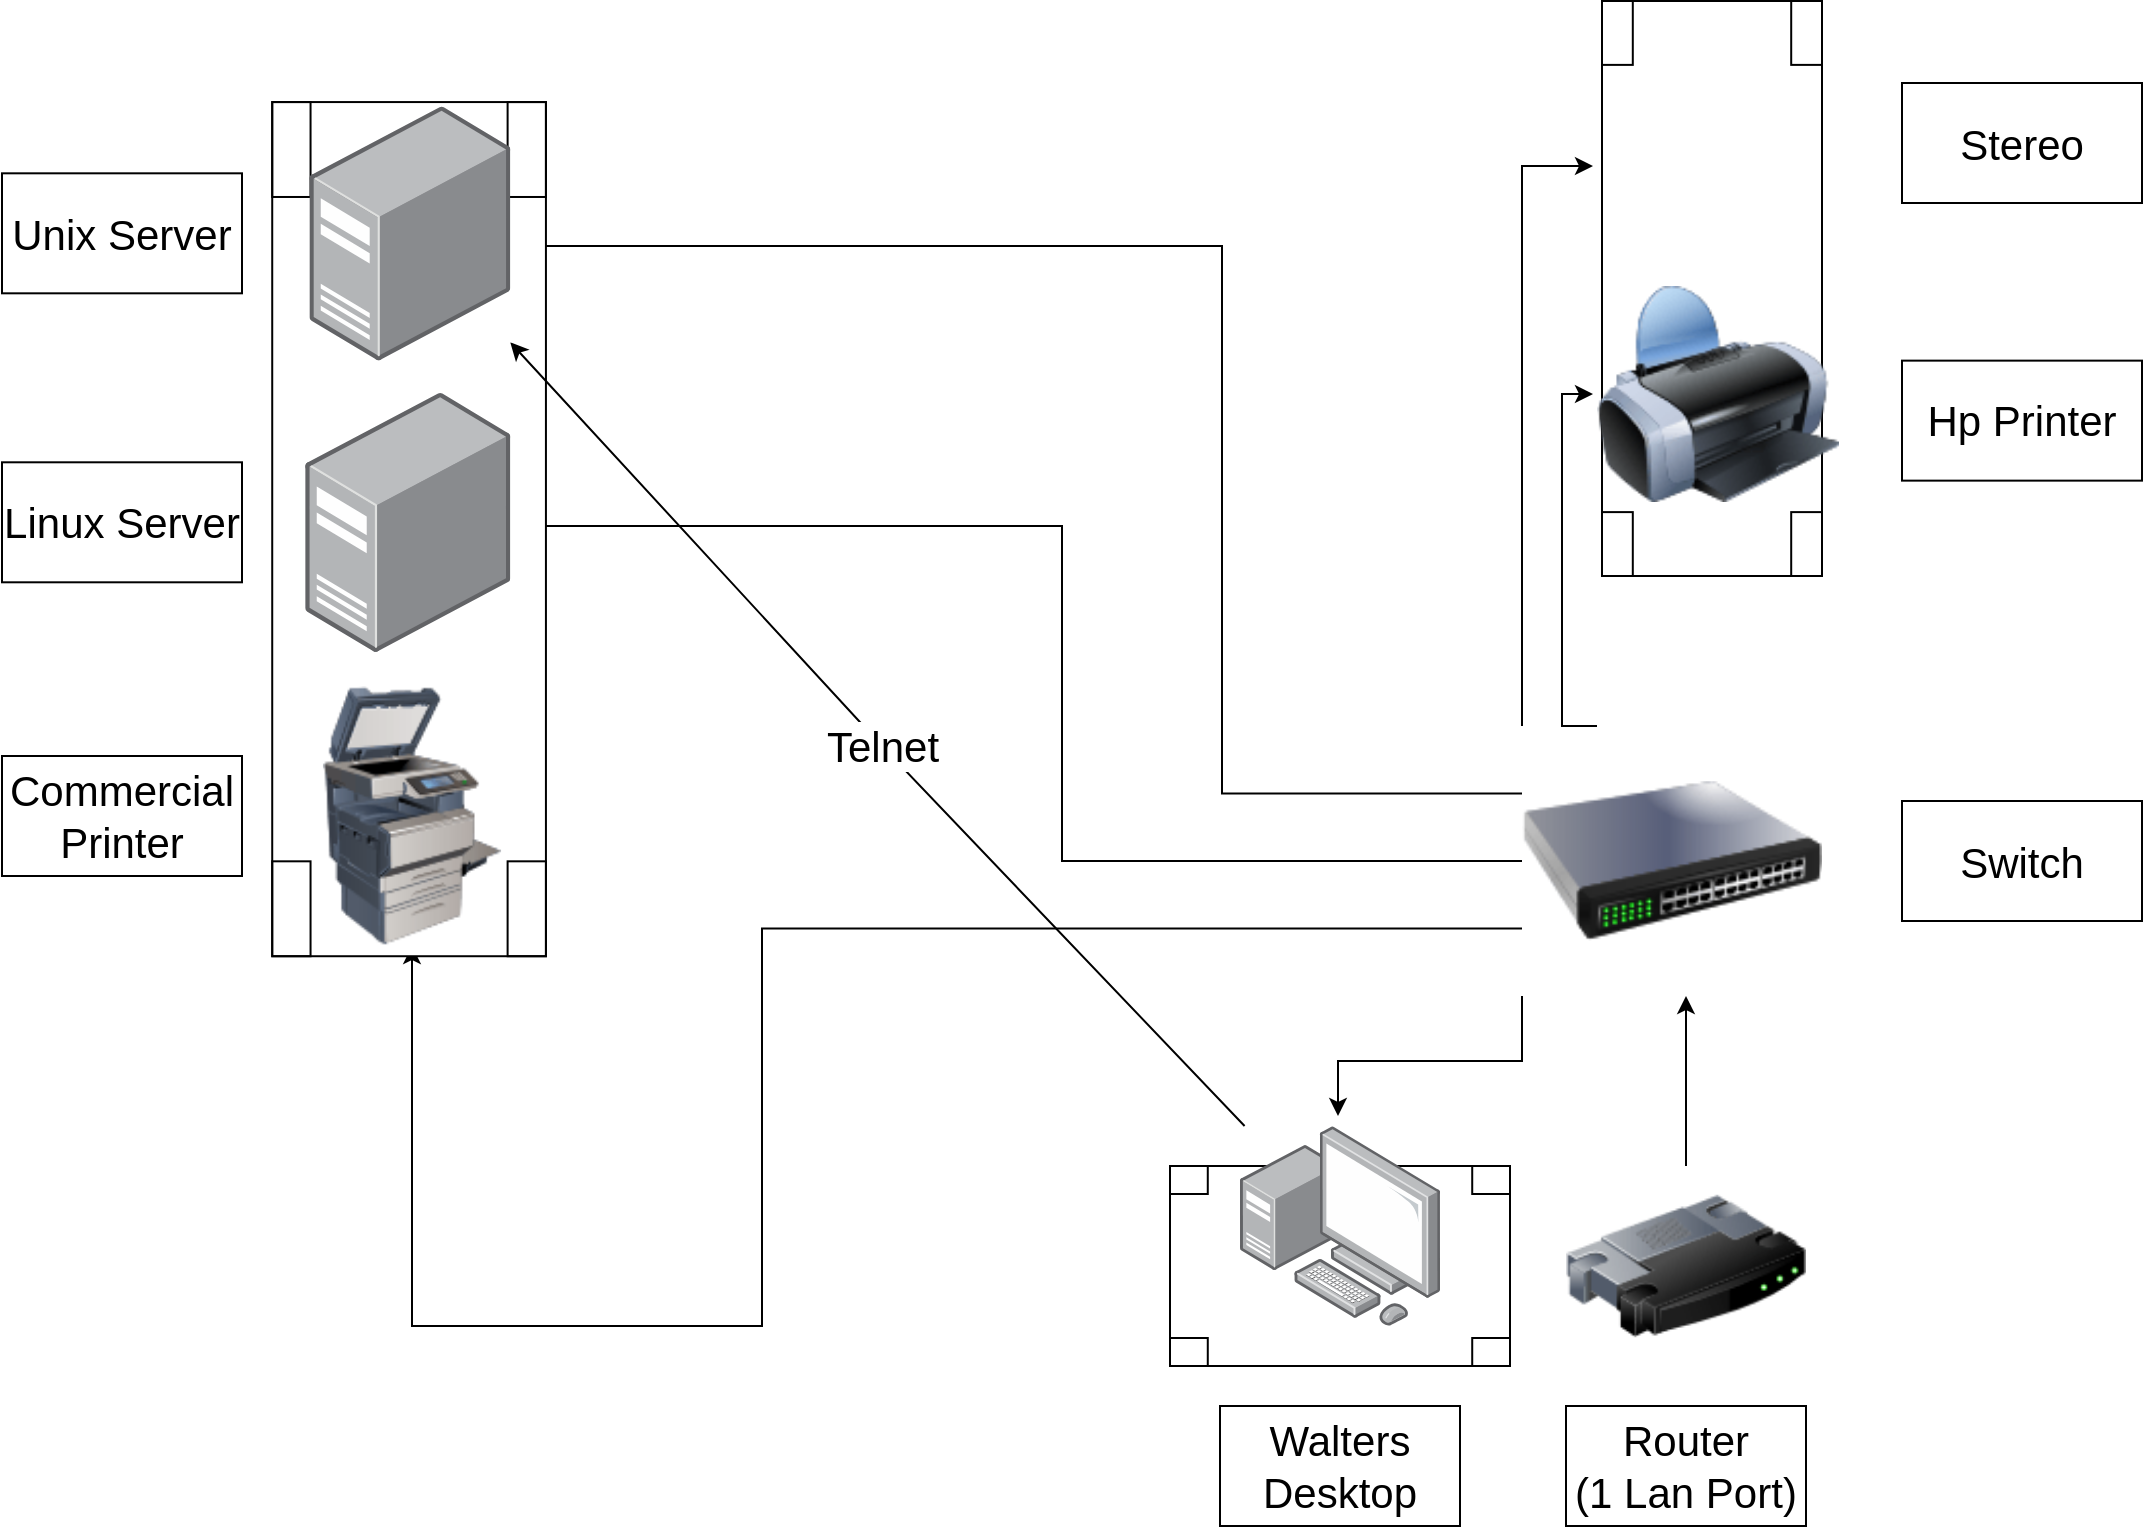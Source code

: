 <mxfile version="20.3.0" type="github">
  <diagram id="JYpKnm3hOoByf-iaP71F" name="Page-1">
    <mxGraphModel dx="2889" dy="729" grid="1" gridSize="10" guides="1" tooltips="1" connect="1" arrows="1" fold="1" page="1" pageScale="1" pageWidth="827" pageHeight="1169" math="0" shadow="0">
      <root>
        <mxCell id="0" />
        <mxCell id="1" parent="0" />
        <mxCell id="_Lm2W7iEWBs3c_BX565x-24" style="edgeStyle=orthogonalEdgeStyle;rounded=0;orthogonalLoop=1;jettySize=auto;html=1;exitX=0;exitY=1;exitDx=0;exitDy=0;entryX=0.49;entryY=-0.05;entryDx=0;entryDy=0;entryPerimeter=0;" parent="1" source="_Lm2W7iEWBs3c_BX565x-7" target="_Lm2W7iEWBs3c_BX565x-3" edge="1">
          <mxGeometry relative="1" as="geometry" />
        </mxCell>
        <mxCell id="_Lm2W7iEWBs3c_BX565x-25" style="edgeStyle=orthogonalEdgeStyle;rounded=0;orthogonalLoop=1;jettySize=auto;html=1;exitX=0.25;exitY=0;exitDx=0;exitDy=0;entryX=0;entryY=0.5;entryDx=0;entryDy=0;" parent="1" source="_Lm2W7iEWBs3c_BX565x-7" target="_Lm2W7iEWBs3c_BX565x-8" edge="1">
          <mxGeometry relative="1" as="geometry">
            <Array as="points">
              <mxPoint x="320" y="560" />
              <mxPoint x="320" y="394" />
            </Array>
          </mxGeometry>
        </mxCell>
        <mxCell id="_Lm2W7iEWBs3c_BX565x-27" style="edgeStyle=orthogonalEdgeStyle;rounded=0;orthogonalLoop=1;jettySize=auto;html=1;exitX=0;exitY=0.75;exitDx=0;exitDy=0;entryX=0.5;entryY=1;entryDx=0;entryDy=0;" parent="1" source="_Lm2W7iEWBs3c_BX565x-7" target="_Lm2W7iEWBs3c_BX565x-10" edge="1">
          <mxGeometry relative="1" as="geometry">
            <mxPoint x="-100" y="860" as="targetPoint" />
            <Array as="points">
              <mxPoint x="-80" y="661" />
              <mxPoint x="-80" y="860" />
              <mxPoint x="-255" y="860" />
            </Array>
          </mxGeometry>
        </mxCell>
        <mxCell id="_Lm2W7iEWBs3c_BX565x-28" style="edgeStyle=orthogonalEdgeStyle;rounded=0;orthogonalLoop=1;jettySize=auto;html=1;exitX=0;exitY=0.5;exitDx=0;exitDy=0;" parent="1" source="_Lm2W7iEWBs3c_BX565x-7" target="_Lm2W7iEWBs3c_BX565x-1" edge="1">
          <mxGeometry relative="1" as="geometry">
            <mxPoint x="-150" y="450" as="targetPoint" />
            <Array as="points">
              <mxPoint x="70" y="628" />
              <mxPoint x="70" y="460" />
            </Array>
          </mxGeometry>
        </mxCell>
        <mxCell id="_Lm2W7iEWBs3c_BX565x-33" style="edgeStyle=orthogonalEdgeStyle;rounded=0;orthogonalLoop=1;jettySize=auto;html=1;exitX=0;exitY=0;exitDx=0;exitDy=0;" parent="1" source="_Lm2W7iEWBs3c_BX565x-7" target="_Lm2W7iEWBs3c_BX565x-16" edge="1">
          <mxGeometry relative="1" as="geometry">
            <mxPoint x="300.471" y="280" as="targetPoint" />
            <Array as="points">
              <mxPoint x="300" y="280" />
            </Array>
          </mxGeometry>
        </mxCell>
        <mxCell id="_Lm2W7iEWBs3c_BX565x-34" style="edgeStyle=orthogonalEdgeStyle;rounded=0;orthogonalLoop=1;jettySize=auto;html=1;exitX=0;exitY=0.25;exitDx=0;exitDy=0;" parent="1" source="_Lm2W7iEWBs3c_BX565x-7" target="_Lm2W7iEWBs3c_BX565x-2" edge="1">
          <mxGeometry relative="1" as="geometry">
            <mxPoint x="130" y="320" as="targetPoint" />
            <Array as="points">
              <mxPoint x="150" y="594" />
              <mxPoint x="150" y="320" />
            </Array>
          </mxGeometry>
        </mxCell>
        <mxCell id="_Lm2W7iEWBs3c_BX565x-7" value="" style="image;html=1;image=img/lib/clip_art/networking/Switch_128x128.png" parent="1" vertex="1">
          <mxGeometry x="300" y="560" width="150" height="135" as="geometry" />
        </mxCell>
        <mxCell id="_Lm2W7iEWBs3c_BX565x-12" value="" style="verticalLabelPosition=bottom;html=1;verticalAlign=top;align=center;shape=mxgraph.floorplan.table;" parent="1" vertex="1">
          <mxGeometry x="124" y="780" width="170" height="100" as="geometry" />
        </mxCell>
        <mxCell id="_Lm2W7iEWBs3c_BX565x-3" value="" style="points=[];aspect=fixed;html=1;align=center;shadow=0;dashed=0;image;image=img/lib/allied_telesis/computer_and_terminals/Personal_Computer_with_Server.svg;direction=east;" parent="1" vertex="1">
          <mxGeometry x="159" y="760" width="100" height="100" as="geometry" />
        </mxCell>
        <mxCell id="_Lm2W7iEWBs3c_BX565x-17" style="edgeStyle=orthogonalEdgeStyle;rounded=0;orthogonalLoop=1;jettySize=auto;html=1;exitX=0.5;exitY=0;exitDx=0;exitDy=0;" parent="1" source="_Lm2W7iEWBs3c_BX565x-6" target="_Lm2W7iEWBs3c_BX565x-7" edge="1">
          <mxGeometry relative="1" as="geometry">
            <Array as="points">
              <mxPoint x="382" y="720" />
              <mxPoint x="382" y="720" />
            </Array>
          </mxGeometry>
        </mxCell>
        <mxCell id="_Lm2W7iEWBs3c_BX565x-6" value="" style="image;html=1;image=img/lib/clip_art/networking/Router_128x128.png" parent="1" vertex="1">
          <mxGeometry x="322" y="780" width="120" height="100" as="geometry" />
        </mxCell>
        <mxCell id="_Lm2W7iEWBs3c_BX565x-14" value="" style="verticalLabelPosition=bottom;html=1;verticalAlign=top;align=center;shape=mxgraph.floorplan.table;rotation=90;" parent="1" vertex="1">
          <mxGeometry x="251.25" y="286.25" width="287.5" height="110" as="geometry" />
        </mxCell>
        <mxCell id="_Lm2W7iEWBs3c_BX565x-8" value="" style="image;html=1;image=img/lib/clip_art/computers/Printer_128x128.png" parent="1" vertex="1">
          <mxGeometry x="335.5" y="340" width="125" height="108" as="geometry" />
        </mxCell>
        <mxCell id="_Lm2W7iEWBs3c_BX565x-15" value="" style="verticalLabelPosition=bottom;html=1;verticalAlign=top;align=center;shape=mxgraph.floorplan.table;rotation=90;" parent="1" vertex="1">
          <mxGeometry x="-470" y="393.15" width="427.08" height="136.85" as="geometry" />
        </mxCell>
        <mxCell id="_Lm2W7iEWBs3c_BX565x-1" value="" style="points=[];aspect=fixed;html=1;align=center;shadow=0;dashed=0;image;image=img/lib/allied_telesis/computer_and_terminals/Server_Desktop.svg;" parent="1" vertex="1">
          <mxGeometry x="-308.4" y="393.15" width="102.56" height="130" as="geometry" />
        </mxCell>
        <mxCell id="_Lm2W7iEWBs3c_BX565x-2" value="" style="points=[];aspect=fixed;html=1;align=center;shadow=0;dashed=0;image;image=img/lib/allied_telesis/computer_and_terminals/Server_Desktop.svg;" parent="1" vertex="1">
          <mxGeometry x="-306.28" y="250" width="100.44" height="127.32" as="geometry" />
        </mxCell>
        <mxCell id="_Lm2W7iEWBs3c_BX565x-10" value="" style="image;html=1;image=img/lib/clip_art/computers/Printer_Commercial_128x128.png" parent="1" vertex="1">
          <mxGeometry x="-340" y="540" width="170" height="130" as="geometry" />
        </mxCell>
        <mxCell id="_Lm2W7iEWBs3c_BX565x-16" value="" style="shape=image;html=1;verticalAlign=top;verticalLabelPosition=bottom;labelBackgroundColor=#ffffff;imageAspect=0;aspect=fixed;image=https://cdn1.iconfinder.com/data/icons/electronics-outline-24/24/boombox_cassette_player_cassette_recorder_radio_stereo_stereo-128.png" parent="1" vertex="1">
          <mxGeometry x="335.5" y="209" width="119" height="119" as="geometry" />
        </mxCell>
        <mxCell id="_Lm2W7iEWBs3c_BX565x-35" value="" style="endArrow=classic;html=1;rounded=0;" parent="1" source="_Lm2W7iEWBs3c_BX565x-3" target="_Lm2W7iEWBs3c_BX565x-2" edge="1">
          <mxGeometry relative="1" as="geometry">
            <mxPoint x="130" y="770" as="sourcePoint" />
            <mxPoint x="150" y="530" as="targetPoint" />
            <Array as="points">
              <mxPoint x="-20" y="570" />
            </Array>
          </mxGeometry>
        </mxCell>
        <mxCell id="_Lm2W7iEWBs3c_BX565x-36" value="Telnet" style="edgeLabel;resizable=0;html=1;align=center;verticalAlign=middle;fontSize=21;" parent="_Lm2W7iEWBs3c_BX565x-35" connectable="0" vertex="1">
          <mxGeometry relative="1" as="geometry">
            <mxPoint x="4" y="4" as="offset" />
          </mxGeometry>
        </mxCell>
        <mxCell id="_Lm2W7iEWBs3c_BX565x-37" value="Unix Server" style="rounded=0;whiteSpace=wrap;html=1;fontFamily=Helvetica;fontSize=21;" parent="1" vertex="1">
          <mxGeometry x="-460" y="283.66" width="120" height="60" as="geometry" />
        </mxCell>
        <mxCell id="_Lm2W7iEWBs3c_BX565x-38" value="Linux Server" style="rounded=0;whiteSpace=wrap;html=1;fontFamily=Helvetica;fontSize=21;" parent="1" vertex="1">
          <mxGeometry x="-460" y="428.15" width="120" height="60" as="geometry" />
        </mxCell>
        <mxCell id="_Lm2W7iEWBs3c_BX565x-39" value="Walters Desktop" style="rounded=0;whiteSpace=wrap;html=1;fontFamily=Helvetica;fontSize=21;" parent="1" vertex="1">
          <mxGeometry x="149" y="900" width="120" height="60" as="geometry" />
        </mxCell>
        <mxCell id="_Lm2W7iEWBs3c_BX565x-40" value="Router&lt;br&gt;(1 Lan Port)" style="rounded=0;whiteSpace=wrap;html=1;fontFamily=Helvetica;fontSize=21;" parent="1" vertex="1">
          <mxGeometry x="322" y="900" width="120" height="60" as="geometry" />
        </mxCell>
        <mxCell id="_Lm2W7iEWBs3c_BX565x-41" value="Switch" style="rounded=0;whiteSpace=wrap;html=1;fontFamily=Helvetica;fontSize=21;" parent="1" vertex="1">
          <mxGeometry x="490" y="597.5" width="120" height="60" as="geometry" />
        </mxCell>
        <mxCell id="_Lm2W7iEWBs3c_BX565x-42" value="Hp Printer" style="rounded=0;whiteSpace=wrap;html=1;fontFamily=Helvetica;fontSize=21;" parent="1" vertex="1">
          <mxGeometry x="490" y="377.32" width="120" height="60" as="geometry" />
        </mxCell>
        <mxCell id="_Lm2W7iEWBs3c_BX565x-43" value="Commercial Printer" style="rounded=0;whiteSpace=wrap;html=1;fontFamily=Helvetica;fontSize=21;" parent="1" vertex="1">
          <mxGeometry x="-460" y="575" width="120" height="60" as="geometry" />
        </mxCell>
        <mxCell id="_Lm2W7iEWBs3c_BX565x-44" value="Stereo" style="rounded=0;whiteSpace=wrap;html=1;fontFamily=Helvetica;fontSize=21;" parent="1" vertex="1">
          <mxGeometry x="490" y="238.5" width="120" height="60" as="geometry" />
        </mxCell>
      </root>
    </mxGraphModel>
  </diagram>
</mxfile>
